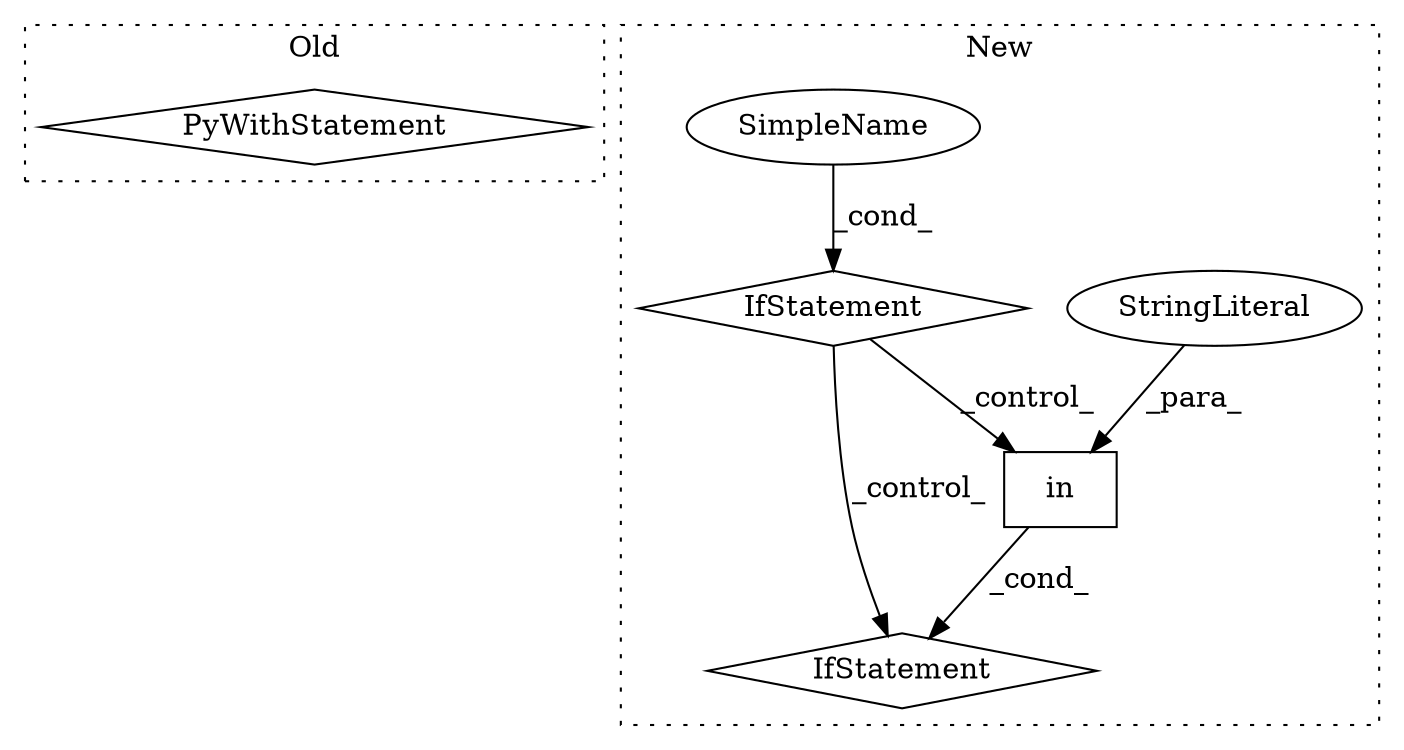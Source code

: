 digraph G {
subgraph cluster0 {
1 [label="PyWithStatement" a="104" s="997,1046" l="10,2" shape="diamond"];
label = "Old";
style="dotted";
}
subgraph cluster1 {
2 [label="in" a="105" s="1097" l="29" shape="box"];
3 [label="IfStatement" a="25" s="1083,1126" l="14,2" shape="diamond"];
4 [label="StringLiteral" a="45" s="1097" l="21" shape="ellipse"];
5 [label="SimpleName" a="42" s="" l="" shape="ellipse"];
6 [label="IfStatement" a="25" s="909,960" l="14,2" shape="diamond"];
label = "New";
style="dotted";
}
2 -> 3 [label="_cond_"];
4 -> 2 [label="_para_"];
5 -> 6 [label="_cond_"];
6 -> 2 [label="_control_"];
6 -> 3 [label="_control_"];
}